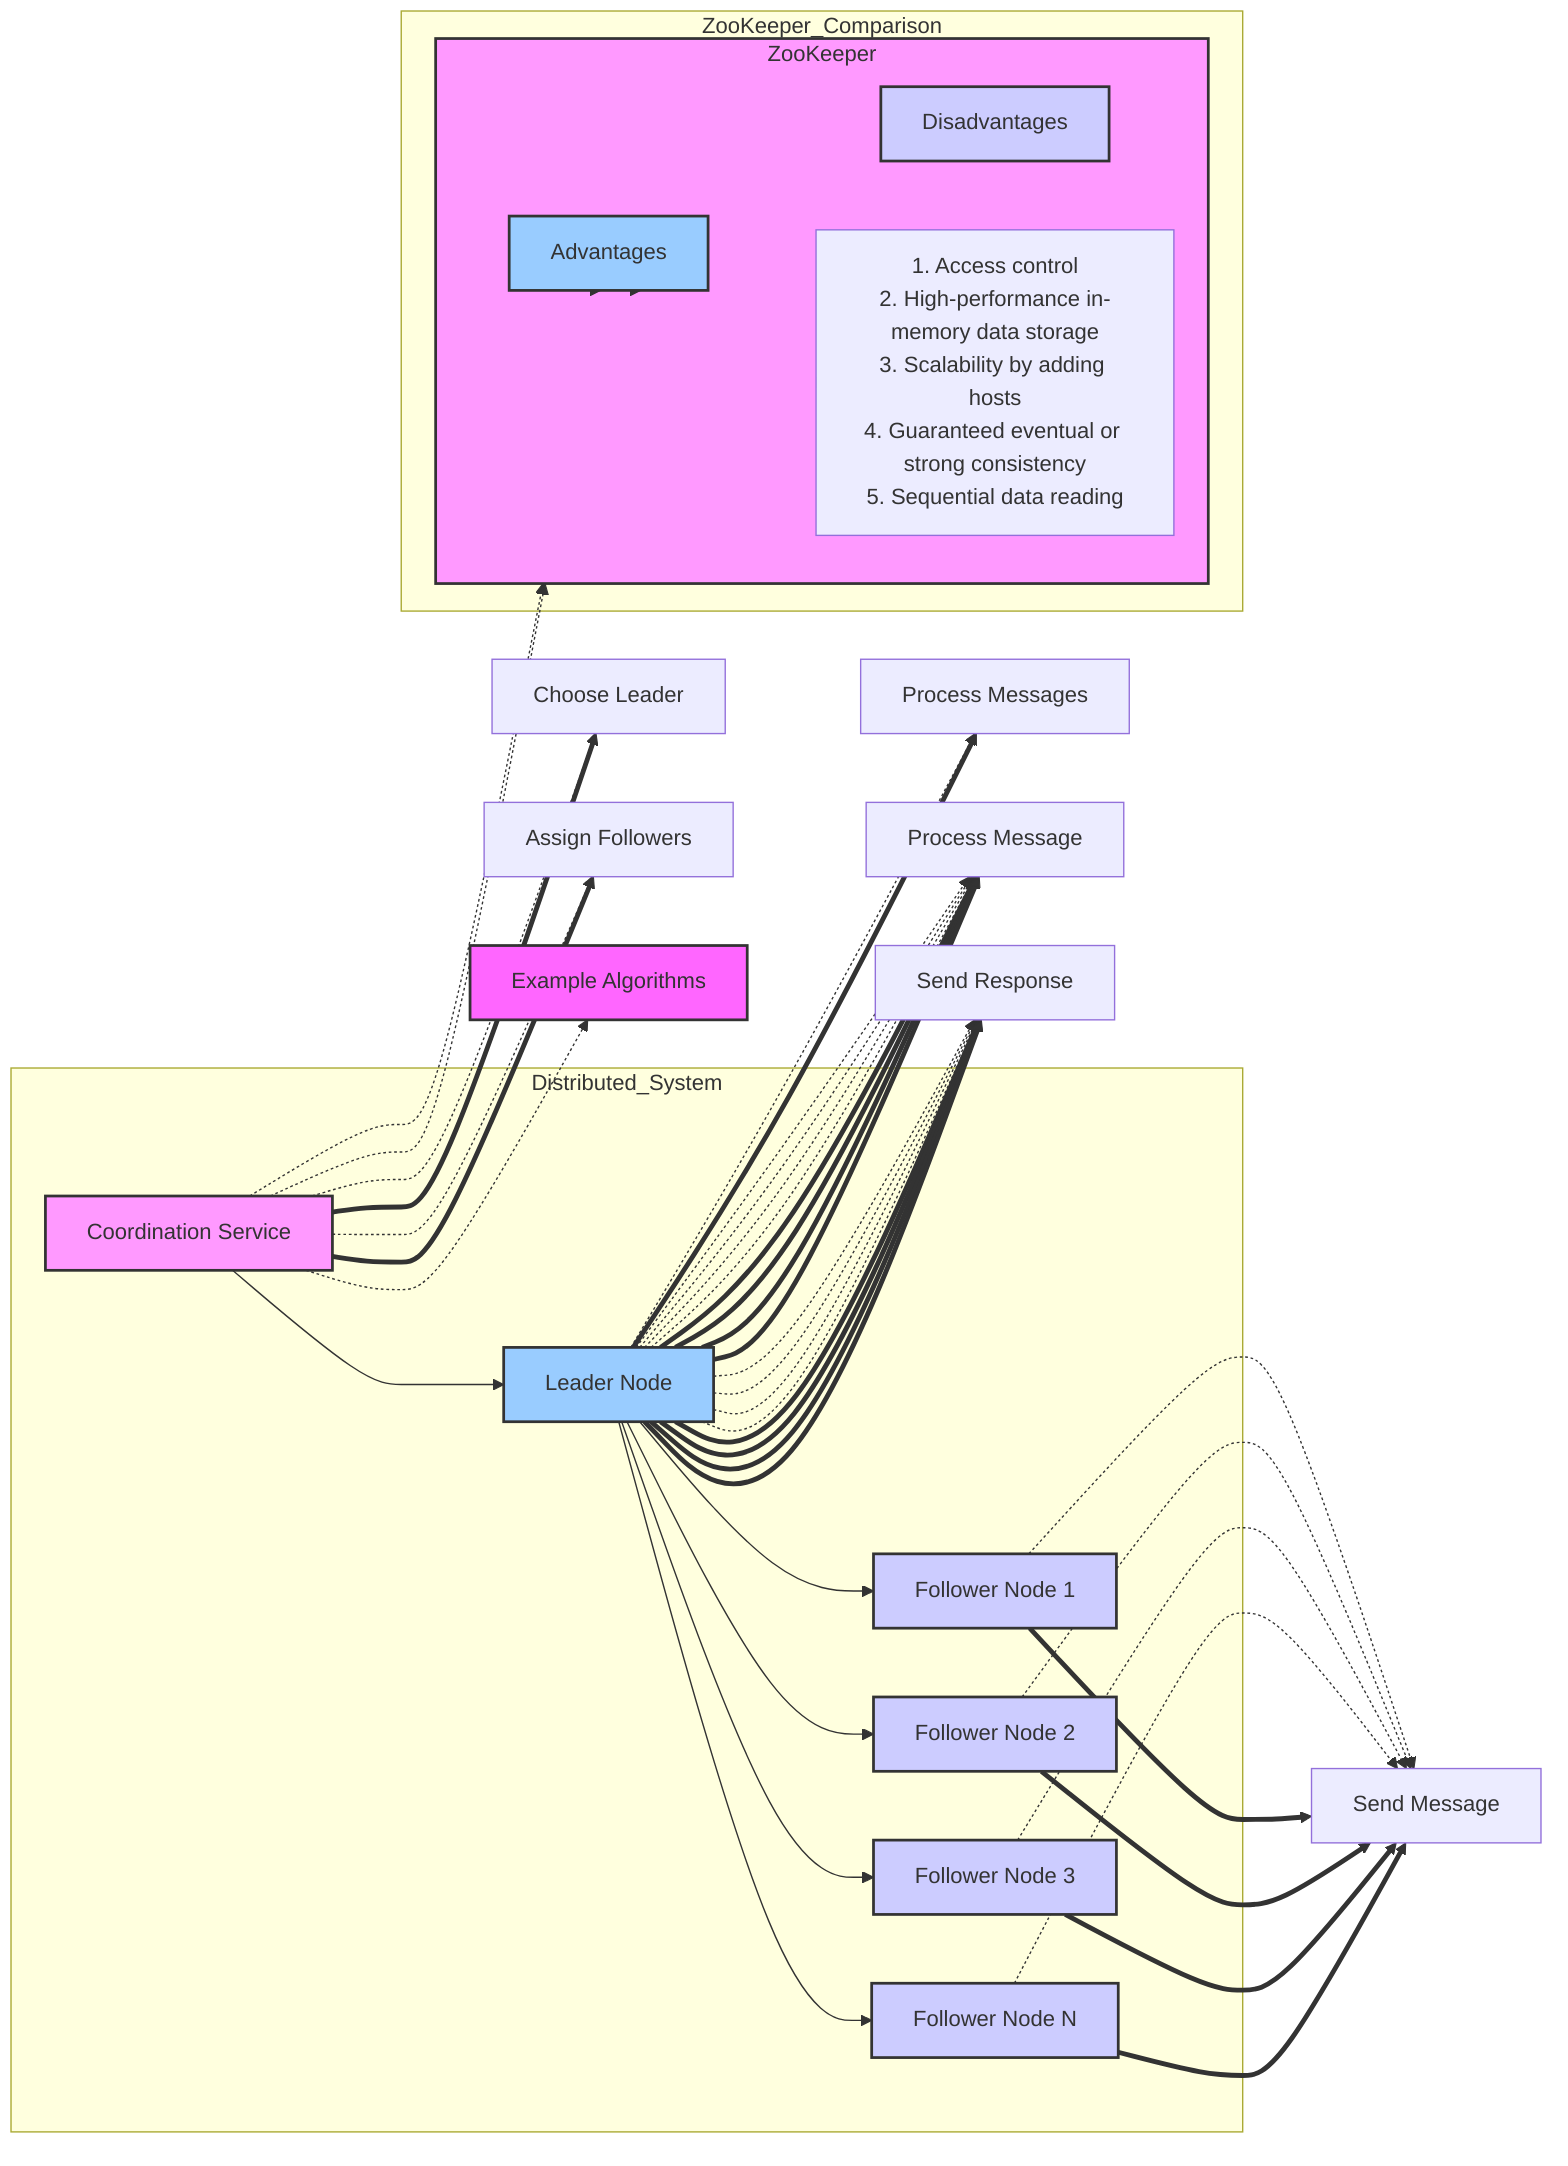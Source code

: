 graph LR;
    subgraph Distributed_System
        Coordination_Service --> Leader_Node
        Leader_Node --> Follower_Node1
        Leader_Node --> Follower_Node2
        Leader_Node --> Follower_Node3
        Leader_Node --> Follower_NodeN
    end

    Coordination_Service -.-> Choose_Leader
    Coordination_Service -.-> Assign_Followers
    Leader_Node -.-> Process_Messages
    Follower_Node1 -.-> Send_Message
    Leader_Node -.-> Process_Message
    Leader_Node -.-> Send_Response
    Follower_Node2 -.-> Send_Message
    Leader_Node -.-> Process_Message
    Leader_Node -.-> Send_Response
    Follower_Node3 -.-> Send_Message
    Leader_Node -.-> Process_Message
    Leader_Node -.-> Send_Response
    Follower_NodeN -.-> Send_Message
    Leader_Node -.-> Process_Message
    Leader_Node -.-> Send_Response

    classDef coordinationService fill:#f9f,stroke:#333,stroke-width:2px;
    classDef leaderNode fill:#9cf,stroke:#333,stroke-width:2px;
    classDef followerNode fill:#ccf,stroke:#333,stroke-width:2px;

    class Coordination_Service coordinationService;
    class Leader_Node leaderNode;
    class Follower_Node1,Follower_Node2,Follower_Node3,Follower_NodeN followerNode;

    Coordination_Service["Coordination Service"];
    Leader_Node["Leader Node"];
    Follower_Node1["Follower Node 1"];
    Follower_Node2["Follower Node 2"];
    Follower_Node3["Follower Node 3"];
    Follower_NodeN["Follower Node N"];

    Coordination_Service -.-> Example_Algorithms
    Coordination_Service -.-> ZooKeeper
    ZooKeeper -.-> Advantages
    ZooKeeper -.-> Disadvantages
    ZooKeeper -.-> Features

    classDef zooKeeper fill:#f9f,stroke:#333,stroke-width:2px;
    classDef advantages fill:#9cf,stroke:#333,stroke-width:2px;
    classDef disadvantages fill:#ccf,stroke:#333,stroke-width:2px;
    classDef exampleAlgorithms fill:#f6f,stroke:#333,stroke-width:2px;

    class ZooKeeper zooKeeper;
    class Advantages advantages;
    class Disadvantages disadvantages;
    class Example_Algorithms exampleAlgorithms;

    subgraph ZooKeeper
        Advantages
        Disadvantages
        Features
    end

    Example_Algorithms["Example Algorithms"];
    Features["1. Access control\n2. High-performance in-memory data storage\n3. Scalability by adding hosts\n4. Guaranteed eventual or strong consistency\n5. Sequential data reading"];
    Advantages["Advantages"];
    Disadvantages["Disadvantages"];

    Choose_Leader["Choose Leader"];
    Assign_Followers["Assign Followers"];
    Process_Messages["Process Messages"];
    Send_Message["Send Message"];
    Process_Message["Process Message"];
    Send_Response["Send Response"];

    Coordination_Service ==> Choose_Leader;
    Coordination_Service ==> Assign_Followers;
    Leader_Node ==> Process_Messages;
    Follower_Node1 ==> Send_Message;
    Leader_Node ==> Process_Message;
    Leader_Node ==> Send_Response;
    Follower_Node2 ==> Send_Message;
    Leader_Node ==> Process_Message;
    Leader_Node ==> Send_Response;
    Follower_Node3 ==> Send_Message;
    Leader_Node ==> Process_Message;
    Leader_Node ==> Send_Response;
    Follower_NodeN ==> Send_Message;
    Leader_Node ==> Process_Message;
    Leader_Node ==> Send_Response;

    subgraph ZooKeeper_Comparison
        Coordination_Service -.-> ZooKeeper[Comparison to ZooKeeper]
    end

    ZooKeeper ==> ZooKeeper_Comparison;
    class ZooKeeper_Comparison fill:#ff9,stroke:#333,stroke-width:2px;